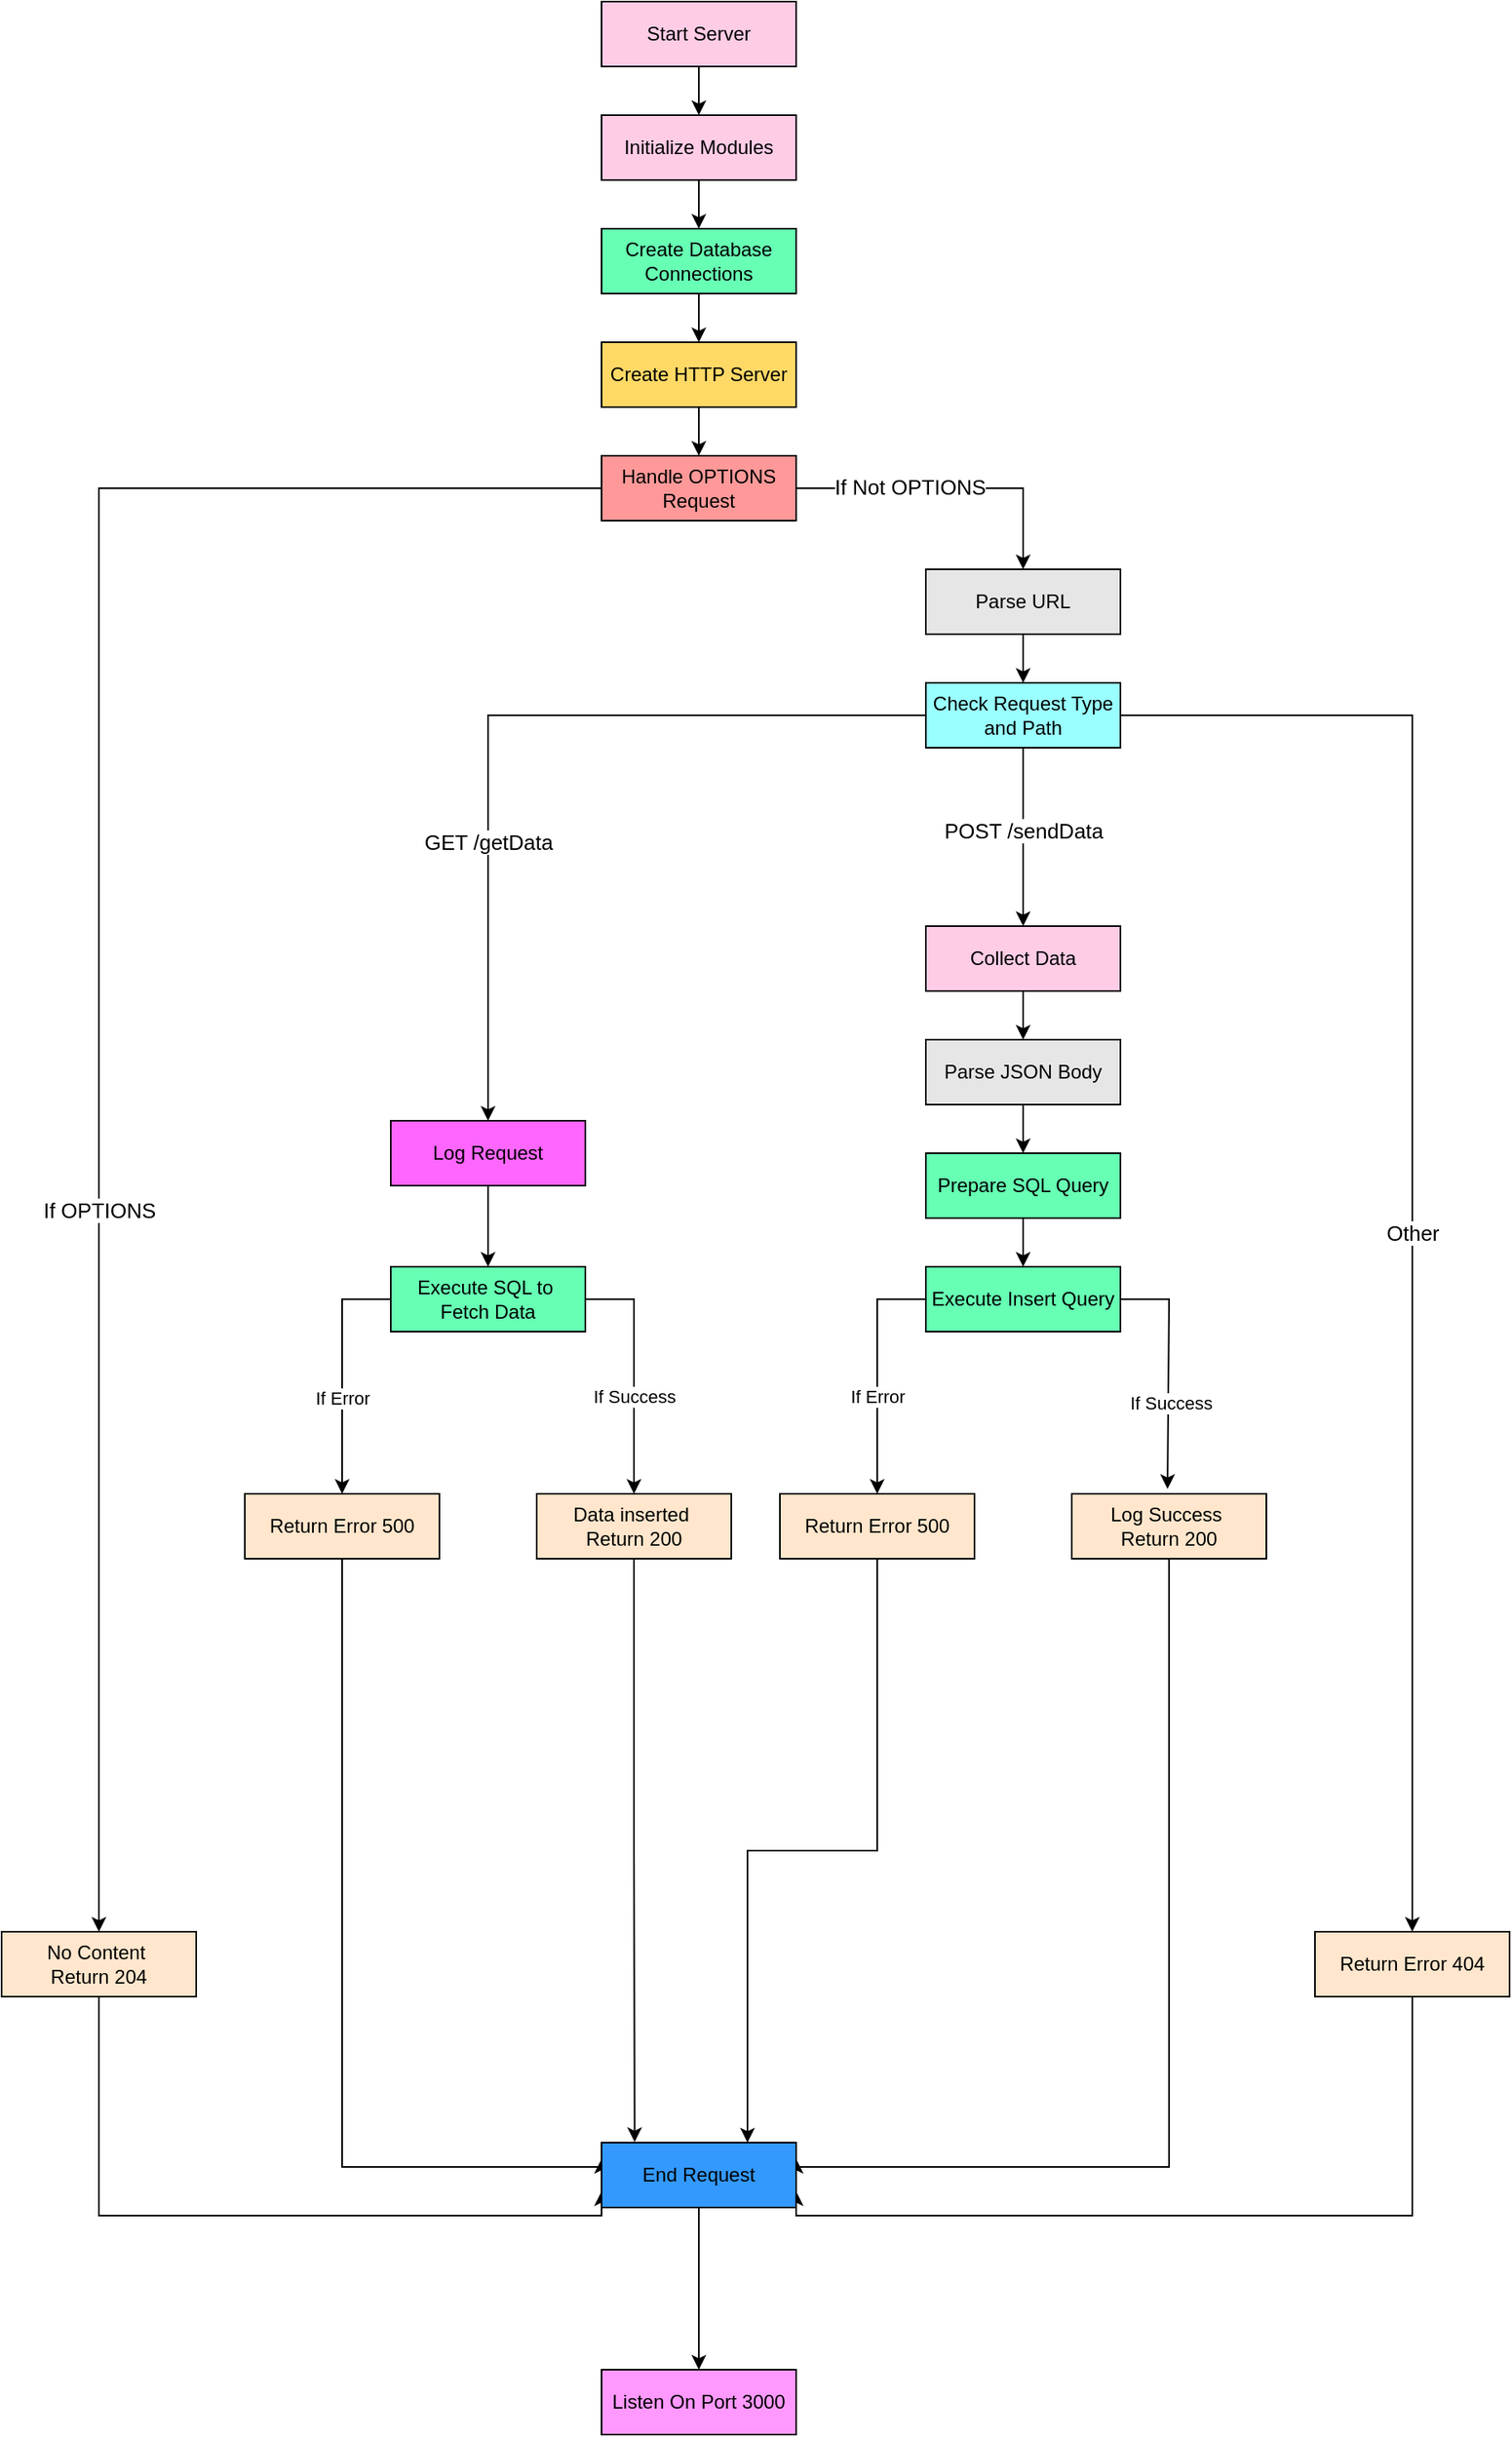 <mxfile version="24.3.1" type="github">
  <diagram name="Page-1" id="bg5PUJMc9OgYXb5h6lZY">
    <mxGraphModel dx="1621" dy="417" grid="1" gridSize="10" guides="1" tooltips="1" connect="1" arrows="1" fold="1" page="1" pageScale="1" pageWidth="827" pageHeight="1169" math="0" shadow="0">
      <root>
        <mxCell id="0" />
        <mxCell id="1" parent="0" />
        <mxCell id="wUa7nKo1y6oaQ1cb9hvW-3" value="" style="edgeStyle=orthogonalEdgeStyle;rounded=0;orthogonalLoop=1;jettySize=auto;html=1;" edge="1" parent="1" source="wUa7nKo1y6oaQ1cb9hvW-1" target="wUa7nKo1y6oaQ1cb9hvW-2">
          <mxGeometry relative="1" as="geometry" />
        </mxCell>
        <mxCell id="wUa7nKo1y6oaQ1cb9hvW-1" value="Start Server" style="rounded=0;whiteSpace=wrap;html=1;fillColor=#FFCCE6;" vertex="1" parent="1">
          <mxGeometry x="350" y="630" width="120" height="40" as="geometry" />
        </mxCell>
        <mxCell id="wUa7nKo1y6oaQ1cb9hvW-5" value="" style="edgeStyle=orthogonalEdgeStyle;rounded=0;orthogonalLoop=1;jettySize=auto;html=1;" edge="1" parent="1" source="wUa7nKo1y6oaQ1cb9hvW-2" target="wUa7nKo1y6oaQ1cb9hvW-4">
          <mxGeometry relative="1" as="geometry" />
        </mxCell>
        <mxCell id="wUa7nKo1y6oaQ1cb9hvW-2" value="Initialize Modules" style="rounded=0;whiteSpace=wrap;html=1;fillColor=#FFCCE6;" vertex="1" parent="1">
          <mxGeometry x="350" y="700" width="120" height="40" as="geometry" />
        </mxCell>
        <mxCell id="wUa7nKo1y6oaQ1cb9hvW-7" value="" style="edgeStyle=orthogonalEdgeStyle;rounded=0;orthogonalLoop=1;jettySize=auto;html=1;" edge="1" parent="1" source="wUa7nKo1y6oaQ1cb9hvW-4" target="wUa7nKo1y6oaQ1cb9hvW-6">
          <mxGeometry relative="1" as="geometry" />
        </mxCell>
        <mxCell id="wUa7nKo1y6oaQ1cb9hvW-4" value="Create Database Connections" style="rounded=0;whiteSpace=wrap;html=1;fillColor=#66FFB3;" vertex="1" parent="1">
          <mxGeometry x="350" y="770" width="120" height="40" as="geometry" />
        </mxCell>
        <mxCell id="wUa7nKo1y6oaQ1cb9hvW-9" value="" style="edgeStyle=orthogonalEdgeStyle;rounded=0;orthogonalLoop=1;jettySize=auto;html=1;" edge="1" parent="1" source="wUa7nKo1y6oaQ1cb9hvW-6" target="wUa7nKo1y6oaQ1cb9hvW-8">
          <mxGeometry relative="1" as="geometry" />
        </mxCell>
        <mxCell id="wUa7nKo1y6oaQ1cb9hvW-6" value="Create HTTP Server" style="rounded=0;whiteSpace=wrap;html=1;fillColor=#FFD966;" vertex="1" parent="1">
          <mxGeometry x="350" y="840" width="120" height="40" as="geometry" />
        </mxCell>
        <mxCell id="wUa7nKo1y6oaQ1cb9hvW-11" value="" style="edgeStyle=orthogonalEdgeStyle;rounded=0;orthogonalLoop=1;jettySize=auto;html=1;" edge="1" parent="1" source="wUa7nKo1y6oaQ1cb9hvW-8" target="wUa7nKo1y6oaQ1cb9hvW-10">
          <mxGeometry relative="1" as="geometry" />
        </mxCell>
        <mxCell id="wUa7nKo1y6oaQ1cb9hvW-57" value="If Not OPTIONS" style="edgeLabel;html=1;align=center;verticalAlign=middle;resizable=0;points=[];fontSize=13;" vertex="1" connectable="0" parent="wUa7nKo1y6oaQ1cb9hvW-11">
          <mxGeometry x="-0.264" y="1" relative="1" as="geometry">
            <mxPoint as="offset" />
          </mxGeometry>
        </mxCell>
        <mxCell id="wUa7nKo1y6oaQ1cb9hvW-41" style="edgeStyle=orthogonalEdgeStyle;rounded=0;orthogonalLoop=1;jettySize=auto;html=1;entryX=0.5;entryY=0;entryDx=0;entryDy=0;" edge="1" parent="1" source="wUa7nKo1y6oaQ1cb9hvW-8" target="wUa7nKo1y6oaQ1cb9hvW-40">
          <mxGeometry relative="1" as="geometry" />
        </mxCell>
        <mxCell id="wUa7nKo1y6oaQ1cb9hvW-56" value="If OPTIONS" style="edgeLabel;html=1;align=center;verticalAlign=middle;resizable=0;points=[];fontSize=13;" vertex="1" connectable="0" parent="wUa7nKo1y6oaQ1cb9hvW-41">
          <mxGeometry relative="1" as="geometry">
            <mxPoint y="155" as="offset" />
          </mxGeometry>
        </mxCell>
        <mxCell id="wUa7nKo1y6oaQ1cb9hvW-8" value="Handle OPTIONS Request" style="rounded=0;whiteSpace=wrap;html=1;fillColor=#FF9999;" vertex="1" parent="1">
          <mxGeometry x="350" y="910" width="120" height="40" as="geometry" />
        </mxCell>
        <mxCell id="wUa7nKo1y6oaQ1cb9hvW-13" value="" style="edgeStyle=orthogonalEdgeStyle;rounded=0;orthogonalLoop=1;jettySize=auto;html=1;" edge="1" parent="1" source="wUa7nKo1y6oaQ1cb9hvW-10" target="wUa7nKo1y6oaQ1cb9hvW-12">
          <mxGeometry relative="1" as="geometry" />
        </mxCell>
        <mxCell id="wUa7nKo1y6oaQ1cb9hvW-10" value="Parse URL" style="rounded=0;whiteSpace=wrap;html=1;fillColor=#E6E6E6;" vertex="1" parent="1">
          <mxGeometry x="550" y="980" width="120" height="40" as="geometry" />
        </mxCell>
        <mxCell id="wUa7nKo1y6oaQ1cb9hvW-15" value="" style="edgeStyle=orthogonalEdgeStyle;rounded=0;orthogonalLoop=1;jettySize=auto;html=1;" edge="1" parent="1" source="wUa7nKo1y6oaQ1cb9hvW-12" target="wUa7nKo1y6oaQ1cb9hvW-14">
          <mxGeometry relative="1" as="geometry" />
        </mxCell>
        <mxCell id="wUa7nKo1y6oaQ1cb9hvW-58" value="POST /sendData" style="edgeLabel;html=1;align=center;verticalAlign=middle;resizable=0;points=[];fontSize=13;" vertex="1" connectable="0" parent="wUa7nKo1y6oaQ1cb9hvW-15">
          <mxGeometry x="-0.307" y="1" relative="1" as="geometry">
            <mxPoint x="-1" y="13" as="offset" />
          </mxGeometry>
        </mxCell>
        <mxCell id="wUa7nKo1y6oaQ1cb9hvW-29" value="" style="edgeStyle=orthogonalEdgeStyle;rounded=0;orthogonalLoop=1;jettySize=auto;html=1;" edge="1" parent="1" source="wUa7nKo1y6oaQ1cb9hvW-12" target="wUa7nKo1y6oaQ1cb9hvW-28">
          <mxGeometry relative="1" as="geometry" />
        </mxCell>
        <mxCell id="wUa7nKo1y6oaQ1cb9hvW-61" value="Other" style="edgeLabel;html=1;align=center;verticalAlign=middle;resizable=0;points=[];fontSize=13;" vertex="1" connectable="0" parent="wUa7nKo1y6oaQ1cb9hvW-29">
          <mxGeometry x="0.072" y="4" relative="1" as="geometry">
            <mxPoint x="-4" as="offset" />
          </mxGeometry>
        </mxCell>
        <mxCell id="wUa7nKo1y6oaQ1cb9hvW-39" style="edgeStyle=orthogonalEdgeStyle;rounded=0;orthogonalLoop=1;jettySize=auto;html=1;entryX=0.5;entryY=0;entryDx=0;entryDy=0;" edge="1" parent="1" source="wUa7nKo1y6oaQ1cb9hvW-12" target="wUa7nKo1y6oaQ1cb9hvW-36">
          <mxGeometry relative="1" as="geometry" />
        </mxCell>
        <mxCell id="wUa7nKo1y6oaQ1cb9hvW-60" value="GET /getData" style="edgeLabel;html=1;align=center;verticalAlign=middle;resizable=0;points=[];fontSize=13;" vertex="1" connectable="0" parent="wUa7nKo1y6oaQ1cb9hvW-39">
          <mxGeometry x="0.322" y="1" relative="1" as="geometry">
            <mxPoint x="-1" y="4" as="offset" />
          </mxGeometry>
        </mxCell>
        <mxCell id="wUa7nKo1y6oaQ1cb9hvW-12" value="Check Request Type and Path" style="rounded=0;whiteSpace=wrap;html=1;fillColor=#99FFFF;" vertex="1" parent="1">
          <mxGeometry x="550" y="1050" width="120" height="40" as="geometry" />
        </mxCell>
        <mxCell id="wUa7nKo1y6oaQ1cb9hvW-17" value="" style="edgeStyle=orthogonalEdgeStyle;rounded=0;orthogonalLoop=1;jettySize=auto;html=1;" edge="1" parent="1" source="wUa7nKo1y6oaQ1cb9hvW-14" target="wUa7nKo1y6oaQ1cb9hvW-16">
          <mxGeometry relative="1" as="geometry" />
        </mxCell>
        <mxCell id="wUa7nKo1y6oaQ1cb9hvW-14" value="Collect Data" style="whiteSpace=wrap;html=1;rounded=0;fillColor=#FFCCE6;" vertex="1" parent="1">
          <mxGeometry x="550" y="1200" width="120" height="40" as="geometry" />
        </mxCell>
        <mxCell id="wUa7nKo1y6oaQ1cb9hvW-19" value="" style="edgeStyle=orthogonalEdgeStyle;rounded=0;orthogonalLoop=1;jettySize=auto;html=1;" edge="1" parent="1" source="wUa7nKo1y6oaQ1cb9hvW-16" target="wUa7nKo1y6oaQ1cb9hvW-18">
          <mxGeometry relative="1" as="geometry" />
        </mxCell>
        <mxCell id="wUa7nKo1y6oaQ1cb9hvW-16" value="Parse JSON Body" style="whiteSpace=wrap;html=1;rounded=0;fillColor=#E6E6E6;" vertex="1" parent="1">
          <mxGeometry x="550" y="1270" width="120" height="40" as="geometry" />
        </mxCell>
        <mxCell id="wUa7nKo1y6oaQ1cb9hvW-21" value="" style="edgeStyle=orthogonalEdgeStyle;rounded=0;orthogonalLoop=1;jettySize=auto;html=1;" edge="1" parent="1" source="wUa7nKo1y6oaQ1cb9hvW-18" target="wUa7nKo1y6oaQ1cb9hvW-20">
          <mxGeometry relative="1" as="geometry" />
        </mxCell>
        <mxCell id="wUa7nKo1y6oaQ1cb9hvW-18" value="Prepare SQL Query" style="whiteSpace=wrap;html=1;rounded=0;fillColor=#66FFB3;" vertex="1" parent="1">
          <mxGeometry x="550" y="1340" width="120" height="40" as="geometry" />
        </mxCell>
        <mxCell id="wUa7nKo1y6oaQ1cb9hvW-20" value="Execute Insert Query" style="whiteSpace=wrap;html=1;rounded=0;fillColor=#66FFB3;" vertex="1" parent="1">
          <mxGeometry x="550" y="1410" width="120" height="40" as="geometry" />
        </mxCell>
        <mxCell id="wUa7nKo1y6oaQ1cb9hvW-52" style="edgeStyle=orthogonalEdgeStyle;rounded=0;orthogonalLoop=1;jettySize=auto;html=1;entryX=0.75;entryY=0;entryDx=0;entryDy=0;" edge="1" parent="1" source="wUa7nKo1y6oaQ1cb9hvW-22" target="wUa7nKo1y6oaQ1cb9hvW-42">
          <mxGeometry relative="1" as="geometry" />
        </mxCell>
        <mxCell id="wUa7nKo1y6oaQ1cb9hvW-22" value="Return Error 500" style="whiteSpace=wrap;html=1;rounded=0;fillColor=#FFE6CC;" vertex="1" parent="1">
          <mxGeometry x="460" y="1550" width="120" height="40" as="geometry" />
        </mxCell>
        <mxCell id="wUa7nKo1y6oaQ1cb9hvW-46" style="edgeStyle=orthogonalEdgeStyle;rounded=0;orthogonalLoop=1;jettySize=auto;html=1;entryX=1;entryY=0.25;entryDx=0;entryDy=0;" edge="1" parent="1" source="wUa7nKo1y6oaQ1cb9hvW-24" target="wUa7nKo1y6oaQ1cb9hvW-42">
          <mxGeometry relative="1" as="geometry">
            <Array as="points">
              <mxPoint x="700" y="1965" />
            </Array>
          </mxGeometry>
        </mxCell>
        <mxCell id="wUa7nKo1y6oaQ1cb9hvW-24" value="Log Success&amp;nbsp;&lt;div&gt;Return 200&lt;/div&gt;" style="whiteSpace=wrap;html=1;rounded=0;fillColor=#FFE6CC;" vertex="1" parent="1">
          <mxGeometry x="640" y="1550" width="120" height="40" as="geometry" />
        </mxCell>
        <mxCell id="wUa7nKo1y6oaQ1cb9hvW-47" style="edgeStyle=orthogonalEdgeStyle;rounded=0;orthogonalLoop=1;jettySize=auto;html=1;entryX=1;entryY=0.75;entryDx=0;entryDy=0;" edge="1" parent="1" source="wUa7nKo1y6oaQ1cb9hvW-28" target="wUa7nKo1y6oaQ1cb9hvW-42">
          <mxGeometry relative="1" as="geometry">
            <Array as="points">
              <mxPoint x="850" y="1995" />
            </Array>
          </mxGeometry>
        </mxCell>
        <mxCell id="wUa7nKo1y6oaQ1cb9hvW-28" value="Return Error 404" style="whiteSpace=wrap;html=1;rounded=0;fillColor=#FFE6CC;" vertex="1" parent="1">
          <mxGeometry x="790" y="1820" width="120" height="40" as="geometry" />
        </mxCell>
        <mxCell id="wUa7nKo1y6oaQ1cb9hvW-31" value="Data inserted&amp;nbsp;&lt;div&gt;Return 200&lt;/div&gt;" style="rounded=0;whiteSpace=wrap;html=1;fillColor=#FFE6CC;" vertex="1" parent="1">
          <mxGeometry x="310" y="1550" width="120" height="40" as="geometry" />
        </mxCell>
        <mxCell id="wUa7nKo1y6oaQ1cb9hvW-48" style="edgeStyle=orthogonalEdgeStyle;rounded=0;orthogonalLoop=1;jettySize=auto;html=1;entryX=0;entryY=0.25;entryDx=0;entryDy=0;" edge="1" parent="1" source="wUa7nKo1y6oaQ1cb9hvW-32" target="wUa7nKo1y6oaQ1cb9hvW-42">
          <mxGeometry relative="1" as="geometry">
            <Array as="points">
              <mxPoint x="190" y="1965" />
            </Array>
          </mxGeometry>
        </mxCell>
        <mxCell id="wUa7nKo1y6oaQ1cb9hvW-32" value="Return Error 500" style="rounded=0;whiteSpace=wrap;html=1;fillColor=#FFE6CC;" vertex="1" parent="1">
          <mxGeometry x="130" y="1550" width="120" height="40" as="geometry" />
        </mxCell>
        <mxCell id="wUa7nKo1y6oaQ1cb9hvW-33" value="Execute SQL to&amp;nbsp;&lt;div&gt;Fetch Data&lt;/div&gt;" style="rounded=0;whiteSpace=wrap;html=1;fillColor=#66FFB3;" vertex="1" parent="1">
          <mxGeometry x="220" y="1410" width="120" height="40" as="geometry" />
        </mxCell>
        <mxCell id="wUa7nKo1y6oaQ1cb9hvW-38" style="edgeStyle=orthogonalEdgeStyle;rounded=0;orthogonalLoop=1;jettySize=auto;html=1;entryX=0.5;entryY=0;entryDx=0;entryDy=0;" edge="1" parent="1" source="wUa7nKo1y6oaQ1cb9hvW-36" target="wUa7nKo1y6oaQ1cb9hvW-33">
          <mxGeometry relative="1" as="geometry" />
        </mxCell>
        <mxCell id="wUa7nKo1y6oaQ1cb9hvW-36" value="Log Request" style="whiteSpace=wrap;html=1;rounded=0;fillColor=#FF66FF;" vertex="1" parent="1">
          <mxGeometry x="220" y="1320" width="120" height="40" as="geometry" />
        </mxCell>
        <mxCell id="wUa7nKo1y6oaQ1cb9hvW-49" style="edgeStyle=orthogonalEdgeStyle;rounded=0;orthogonalLoop=1;jettySize=auto;html=1;entryX=0;entryY=0.75;entryDx=0;entryDy=0;" edge="1" parent="1" source="wUa7nKo1y6oaQ1cb9hvW-40" target="wUa7nKo1y6oaQ1cb9hvW-42">
          <mxGeometry relative="1" as="geometry">
            <Array as="points">
              <mxPoint x="40" y="1995" />
            </Array>
          </mxGeometry>
        </mxCell>
        <mxCell id="wUa7nKo1y6oaQ1cb9hvW-40" value="No Content&amp;nbsp;&lt;div&gt;Return 204&lt;/div&gt;" style="rounded=0;whiteSpace=wrap;html=1;fillColor=#FFE6CC;" vertex="1" parent="1">
          <mxGeometry x="-20" y="1820" width="120" height="40" as="geometry" />
        </mxCell>
        <mxCell id="wUa7nKo1y6oaQ1cb9hvW-54" value="" style="edgeStyle=orthogonalEdgeStyle;rounded=0;orthogonalLoop=1;jettySize=auto;html=1;" edge="1" parent="1" source="wUa7nKo1y6oaQ1cb9hvW-42" target="wUa7nKo1y6oaQ1cb9hvW-53">
          <mxGeometry relative="1" as="geometry" />
        </mxCell>
        <mxCell id="wUa7nKo1y6oaQ1cb9hvW-42" value="End Request" style="rounded=0;whiteSpace=wrap;html=1;fillColor=#3399FF;" vertex="1" parent="1">
          <mxGeometry x="350" y="1950" width="120" height="40" as="geometry" />
        </mxCell>
        <mxCell id="wUa7nKo1y6oaQ1cb9hvW-50" style="edgeStyle=orthogonalEdgeStyle;rounded=0;orthogonalLoop=1;jettySize=auto;html=1;entryX=0.17;entryY=-0.009;entryDx=0;entryDy=0;entryPerimeter=0;" edge="1" parent="1" source="wUa7nKo1y6oaQ1cb9hvW-31" target="wUa7nKo1y6oaQ1cb9hvW-42">
          <mxGeometry relative="1" as="geometry" />
        </mxCell>
        <mxCell id="wUa7nKo1y6oaQ1cb9hvW-53" value="Listen On Port 3000" style="whiteSpace=wrap;html=1;rounded=0;fillColor=#FF99FF;" vertex="1" parent="1">
          <mxGeometry x="350" y="2090" width="120" height="40" as="geometry" />
        </mxCell>
        <mxCell id="wUa7nKo1y6oaQ1cb9hvW-68" value="" style="endArrow=classic;html=1;rounded=0;exitX=0;exitY=0.5;exitDx=0;exitDy=0;entryX=0.5;entryY=0;entryDx=0;entryDy=0;" edge="1" parent="1" source="wUa7nKo1y6oaQ1cb9hvW-20" target="wUa7nKo1y6oaQ1cb9hvW-22">
          <mxGeometry width="50" height="50" relative="1" as="geometry">
            <mxPoint x="370" y="1610" as="sourcePoint" />
            <mxPoint x="420" y="1560" as="targetPoint" />
            <Array as="points">
              <mxPoint x="520" y="1430" />
            </Array>
          </mxGeometry>
        </mxCell>
        <mxCell id="wUa7nKo1y6oaQ1cb9hvW-69" value="If Error" style="edgeLabel;html=1;align=center;verticalAlign=middle;resizable=0;points=[];" vertex="1" connectable="0" parent="wUa7nKo1y6oaQ1cb9hvW-68">
          <mxGeometry x="0.073" y="1" relative="1" as="geometry">
            <mxPoint x="-1" y="9" as="offset" />
          </mxGeometry>
        </mxCell>
        <mxCell id="wUa7nKo1y6oaQ1cb9hvW-70" value="" style="endArrow=classic;html=1;rounded=0;exitX=1;exitY=0.5;exitDx=0;exitDy=0;entryX=0.492;entryY=-0.075;entryDx=0;entryDy=0;entryPerimeter=0;" edge="1" parent="1" source="wUa7nKo1y6oaQ1cb9hvW-20" target="wUa7nKo1y6oaQ1cb9hvW-24">
          <mxGeometry width="50" height="50" relative="1" as="geometry">
            <mxPoint x="410" y="1570" as="sourcePoint" />
            <mxPoint x="460" y="1520" as="targetPoint" />
            <Array as="points">
              <mxPoint x="700" y="1430" />
            </Array>
          </mxGeometry>
        </mxCell>
        <mxCell id="wUa7nKo1y6oaQ1cb9hvW-78" value="If Success" style="edgeLabel;html=1;align=center;verticalAlign=middle;resizable=0;points=[];" vertex="1" connectable="0" parent="wUa7nKo1y6oaQ1cb9hvW-70">
          <mxGeometry x="0.269" y="1" relative="1" as="geometry">
            <mxPoint as="offset" />
          </mxGeometry>
        </mxCell>
        <mxCell id="wUa7nKo1y6oaQ1cb9hvW-73" value="" style="endArrow=classic;html=1;rounded=0;exitX=1;exitY=0.5;exitDx=0;exitDy=0;entryX=0.5;entryY=0;entryDx=0;entryDy=0;" edge="1" parent="1" source="wUa7nKo1y6oaQ1cb9hvW-33" target="wUa7nKo1y6oaQ1cb9hvW-31">
          <mxGeometry width="50" height="50" relative="1" as="geometry">
            <mxPoint x="350" y="1510" as="sourcePoint" />
            <mxPoint x="400" y="1460" as="targetPoint" />
            <Array as="points">
              <mxPoint x="370" y="1430" />
            </Array>
          </mxGeometry>
        </mxCell>
        <mxCell id="wUa7nKo1y6oaQ1cb9hvW-75" value="If Success" style="edgeLabel;html=1;align=center;verticalAlign=middle;resizable=0;points=[];" vertex="1" connectable="0" parent="wUa7nKo1y6oaQ1cb9hvW-73">
          <mxGeometry x="0.063" y="1" relative="1" as="geometry">
            <mxPoint x="-1" y="10" as="offset" />
          </mxGeometry>
        </mxCell>
        <mxCell id="wUa7nKo1y6oaQ1cb9hvW-76" value="" style="endArrow=classic;html=1;rounded=0;exitX=0;exitY=0.5;exitDx=0;exitDy=0;entryX=0.5;entryY=0;entryDx=0;entryDy=0;" edge="1" parent="1" source="wUa7nKo1y6oaQ1cb9hvW-33" target="wUa7nKo1y6oaQ1cb9hvW-32">
          <mxGeometry width="50" height="50" relative="1" as="geometry">
            <mxPoint x="120" y="1490" as="sourcePoint" />
            <mxPoint x="170" y="1440" as="targetPoint" />
            <Array as="points">
              <mxPoint x="190" y="1430" />
            </Array>
          </mxGeometry>
        </mxCell>
        <mxCell id="wUa7nKo1y6oaQ1cb9hvW-77" value="If Error" style="edgeLabel;html=1;align=center;verticalAlign=middle;resizable=0;points=[];" vertex="1" connectable="0" parent="wUa7nKo1y6oaQ1cb9hvW-76">
          <mxGeometry x="0.213" y="-2" relative="1" as="geometry">
            <mxPoint x="2" as="offset" />
          </mxGeometry>
        </mxCell>
      </root>
    </mxGraphModel>
  </diagram>
</mxfile>
